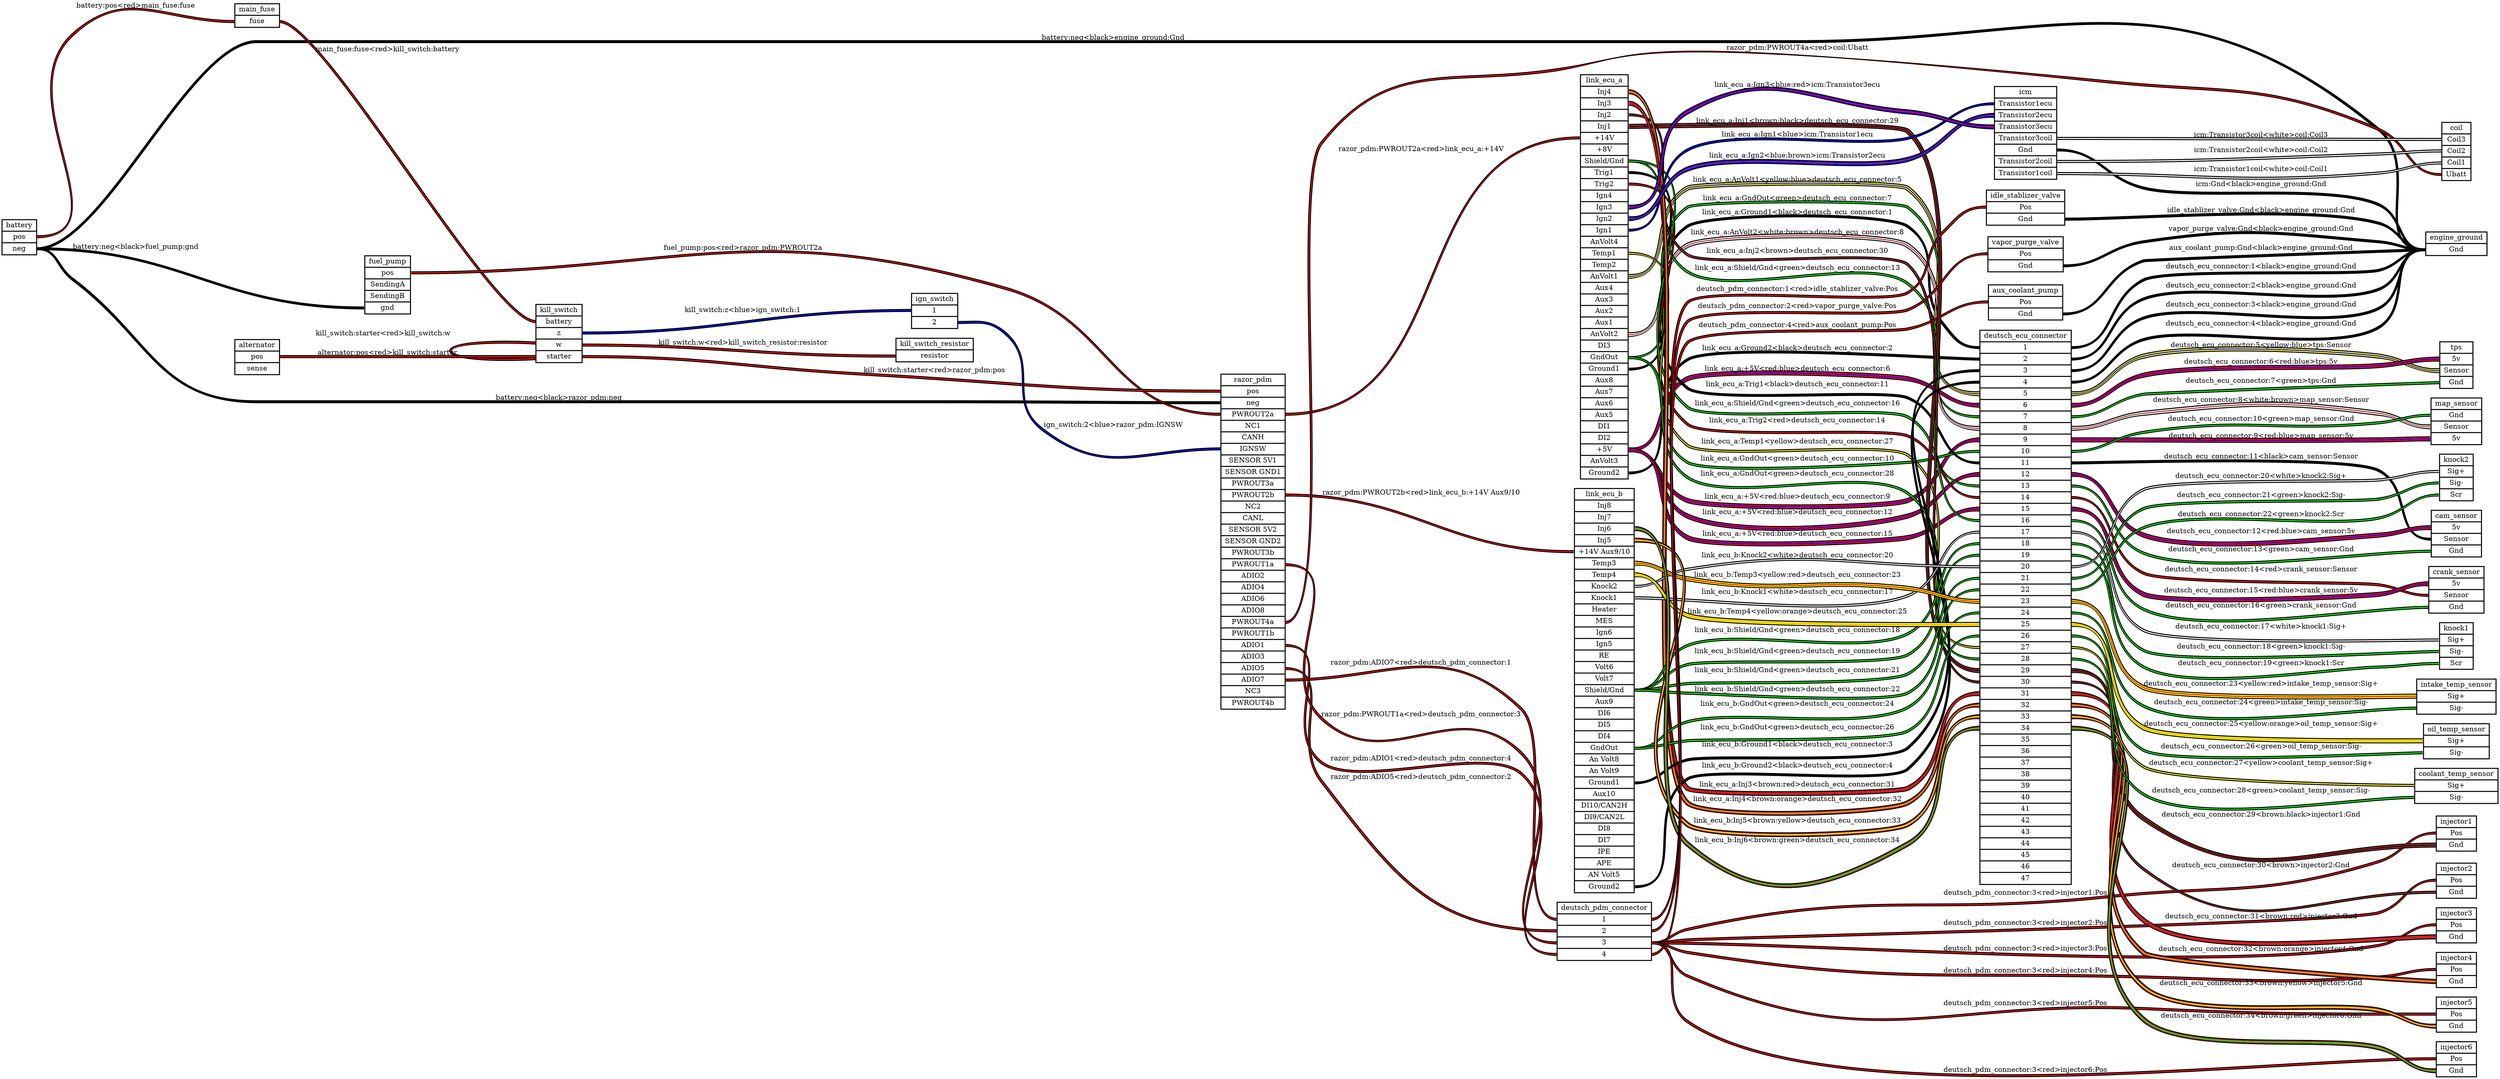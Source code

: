 graph "" {
	graph [bb="0,0,4974,2167.5",
		rankdir=LR,
		ranksep=2
	];
	node [label="\N"];
	battery	[height=0.97222,
		label="battery | <pos> pos | <neg> neg ",
		pos="34.5,1976",
		rects="0,1987.5,69,2010.5 0,1964.5,69,1987.5 0,1941.5,69,1964.5",
		shape=record,
		style=bold,
		width=0.95833];
	main_fuse	[height=0.65278,
		label="main_fuse | <fuse> fuse ",
		pos="508.5,2144",
		rects="464,2144,553,2167 464,2121,553,2144",
		shape=record,
		style=bold,
		width=1.2361];
	battery:pos -- main_fuse:fuse	[color="black:red:black",
		label="battery:pos<red>main_fuse:fuse",
		lp="266.5,2155.5",
		penwidth=2,
		pos="69,1976 135.05,1976 85.49,2070.2 141,2106 262.04,2184 319.98,2132 464,2132"];
	razor_pdm	[height=9.2778,
		label="razor_pdm | <pos> pos | <neg> neg | <PWROUT2a> PWROUT2a | <NC1> NC1 | <CANH> CANH | <IGNSW> IGNSW | <SENSOR 5V1> SENSOR 5V1 | <SENSOR \
GND1> SENSOR GND1 | <PWROUT3a> PWROUT3a | <PWROUT2b> PWROUT2b | <NC2> NC2 | <CANL> CANL | <SENSOR 5V2> SENSOR 5V2 | <SENSOR GND2> \
SENSOR GND2 | <PWROUT3b> PWROUT3b | <PWROUT1a> PWROUT1a | <ADIO2> ADIO2 | <ADIO4> ADIO4 | <ADIO6> ADIO6 | <ADIO8> ADIO8 | <PWROUT4a> \
PWROUT4a | <PWROUT1b> PWROUT1b | <ADIO1> ADIO1 | <ADIO3> ADIO3 | <ADIO5> ADIO5 | <ADIO7> ADIO7 | <NC3> NC3 | <PWROUT4b> PWROUT4b ",
		pos="2493,1312",
		rects="2429,1622.5,2557,1645.5 2429,1599.5,2557,1622.5 2429,1576.5,2557,1599.5 2429,1553.5,2557,1576.5 2429,1530.5,2557,1553.5 2429,1507.5,\
2557,1530.5 2429,1484.5,2557,1507.5 2429,1461.5,2557,1484.5 2429,1438.5,2557,1461.5 2429,1415.5,2557,1438.5 2429,1392.5,2557,1415.5 \
2429,1369.5,2557,1392.5 2429,1346.5,2557,1369.5 2429,1323.5,2557,1346.5 2429,1300.5,2557,1323.5 2429,1277.5,2557,1300.5 2429,1254.5,\
2557,1277.5 2429,1231.5,2557,1254.5 2429,1208.5,2557,1231.5 2429,1185.5,2557,1208.5 2429,1162.5,2557,1185.5 2429,1139.5,2557,1162.5 \
2429,1116.5,2557,1139.5 2429,1093.5,2557,1116.5 2429,1070.5,2557,1093.5 2429,1047.5,2557,1070.5 2429,1024.5,2557,1047.5 2429,1001.5,\
2557,1024.5 2429,978.5,2557,1001.5",
		shape=record,
		style=bold,
		width=1.7778];
	battery:neg -- razor_pdm:neg	[color="black:black:black",
		label="battery:neg<black>razor_pdm:neg",
		lp="1110,1597.5",
		penwidth=2,
		pos="69,1953 117.5,1953 105.59,1904.1 141,1871 290.88,1730.8 302.24,1590 507.5,1590 507.5,1590 507.5,1590 1859.5,1590 2112.6,1590 2175.9,\
1588 2429,1588"];
	fuel_pump	[height=1.6111,
		label="fuel_pump | <pos> pos | <SendingA> SendingA | <SendingB> SendingB | <gnd> gnd ",
		pos="768.5,1837",
		rects="723,1871.5,814,1894.5 723,1848.5,814,1871.5 723,1825.5,814,1848.5 723,1802.5,814,1825.5 723,1779.5,814,1802.5",
		shape=record,
		style=bold,
		width=1.2639];
	battery:neg -- fuel_pump:gnd	[color="black:black:black",
		label="battery:neg<black>fuel_pump:gnd",
		lp="266.5,1955.5",
		penwidth=2,
		pos="69,1953 367.8,1953 422.7,1791 721.5,1791"];
	engine_ground	[height=0.65278,
		label="engine_ground | <Gnd> Gnd ",
		pos="4891,1656",
		rects="4830,1656,4952,1679 4830,1633,4952,1656",
		shape=record,
		style=bold,
		width=1.6944];
	battery:neg -- engine_ground:Gnd	[color="black:black:black",
		label="battery:neg<black>engine_ground:Gnd",
		lp="2214.5,2099.5",
		penwidth=2,
		pos="69,1953 120.11,1953 456.39,2092 507.5,2092 507.5,2092 507.5,2092 3579,2092 4101.5,2092 4337.1,2220.5 4736,1883 4823,1809.4 4715,\
1644 4829,1644"];
	kill_switch	[height=1.6111,
		label="kill_switch | <battery> battery | <z> z | <w> w | <starter> starter ",
		pos="1110,1747",
		rects="1064,1781.5,1156,1804.5 1064,1758.5,1156,1781.5 1064,1735.5,1156,1758.5 1064,1712.5,1156,1735.5 1064,1689.5,1156,1712.5",
		shape=record,
		style=bold,
		width=1.2778];
	main_fuse:fuse -- kill_switch:battery	[color="black:red:black",
		label="main_fuse:fuse<red>kill_switch:battery",
		lp="768.5,2130.5",
		penwidth=2,
		pos="553,2132 742.01,2132 761.05,2017.8 912,1904 983.66,1850 973.27,1770 1063,1770"];
	link_ecu_a	[height=11.194,
		label="link_ecu_a | <Inj4> Inj4 | <Inj3> Inj3 | <Inj2> Inj2 | <Inj1> Inj1 | <+14V> +14V | <+8V> +8V | <Shield/Gnd> Shield/Gnd | <Trig1> \
Trig1 | <Trig2> Trig2 | <Ign4> Ign4 | <Ign3> Ign3 | <Ign2> Ign2 | <Ign1> Ign1 | <AnVolt4> AnVolt4 | <Temp1> Temp1 | <Temp2> Temp2 | <\
AnVolt1> AnVolt1 | <Aux4> Aux4 | <Aux3> Aux3 | <Aux2> Aux2 | <Aux1> Aux1 | <AnVolt2> AnVolt2 | <DI3> DI3 | <GndOut> GndOut | <Ground1> \
Ground1 | <Aux8> Aux8 | <Aux7> Aux7 | <Aux6> Aux6 | <Aux5> Aux5 | <DI1> DI1 | <DI2> DI2 | <+5V> +5V | <AnVolt3> AnVolt3 | <Ground2> \
Ground2 ",
		pos="3193,1623",
		rects="3145.5,2002.5,3240.5,2025.5 3145.5,1979.5,3240.5,2002.5 3145.5,1956.5,3240.5,1979.5 3145.5,1933.5,3240.5,1956.5 3145.5,1910.5,3240.5,\
1933.5 3145.5,1887.5,3240.5,1910.5 3145.5,1864.5,3240.5,1887.5 3145.5,1841.5,3240.5,1864.5 3145.5,1818.5,3240.5,1841.5 3145.5,1795.5,\
3240.5,1818.5 3145.5,1772.5,3240.5,1795.5 3145.5,1749.5,3240.5,1772.5 3145.5,1726.5,3240.5,1749.5 3145.5,1703.5,3240.5,1726.5 3145.5,\
1680.5,3240.5,1703.5 3145.5,1657.5,3240.5,1680.5 3145.5,1634.5,3240.5,1657.5 3145.5,1611.5,3240.5,1634.5 3145.5,1588.5,3240.5,1611.5 \
3145.5,1565.5,3240.5,1588.5 3145.5,1542.5,3240.5,1565.5 3145.5,1519.5,3240.5,1542.5 3145.5,1496.5,3240.5,1519.5 3145.5,1473.5,3240.5,\
1496.5 3145.5,1450.5,3240.5,1473.5 3145.5,1427.5,3240.5,1450.5 3145.5,1404.5,3240.5,1427.5 3145.5,1381.5,3240.5,1404.5 3145.5,1358.5,\
3240.5,1381.5 3145.5,1335.5,3240.5,1358.5 3145.5,1312.5,3240.5,1335.5 3145.5,1289.5,3240.5,1312.5 3145.5,1266.5,3240.5,1289.5 3145.5,\
1243.5,3240.5,1266.5 3145.5,1220.5,3240.5,1243.5",
		shape=record,
		style=bold,
		width=1.3194];
	razor_pdm:PWROUT2a -- link_ecu_a:"+14V"	[color="black:red:black",
		label="razor_pdm:PWROUT2a<red>link_ecu_a:+14V",
		lp="2828,1883.5",
		penwidth=2,
		pos="2557,1565 2857.2,1565 2843.8,1899 3144,1899"];
	link_ecu_b	[height=11.194,
		label="link_ecu_b | <Inj8> Inj8 | <Inj7> Inj7 | <Inj6> Inj6 | <Inj5> Inj5 | <+14V Aux9/10> +14V Aux9/10 | <Temp3> Temp3 | <Temp4> Temp4 | <\
Knock2> Knock2 | <Knock1> Knock1 | <Heater> Heater | <MES> MES | <Ign6> Ign6 | <Ign5> Ign5 | <RE> RE | <Volt6> Volt6 | <Volt7> Volt7 | <\
Shield/Gnd> Shield/Gnd | <Aux9> Aux9 | <DI6> DI6 | <DI5> DI5 | <DI4> DI4 | <GndOut> GndOut | <An Volt8> An Volt8 | <An Volt9> An \
Volt9 | <Ground1> Ground1 | <Aux10> Aux10 | <DI10/CAN2H> DI10/CAN2H | <DI9/CAN2L> DI9/CAN2L | <DI8> DI8 | <DI7> DI7 | <IPE> IPE | <\
APE> APE | <AN Volt5> AN Volt5 | <Ground2> Ground2 ",
		pos="3193,799",
		rects="3133.5,1178.5,3252.5,1201.5 3133.5,1155.5,3252.5,1178.5 3133.5,1132.5,3252.5,1155.5 3133.5,1109.5,3252.5,1132.5 3133.5,1086.5,3252.5,\
1109.5 3133.5,1063.5,3252.5,1086.5 3133.5,1040.5,3252.5,1063.5 3133.5,1017.5,3252.5,1040.5 3133.5,994.5,3252.5,1017.5 3133.5,971.5,\
3252.5,994.5 3133.5,948.5,3252.5,971.5 3133.5,925.5,3252.5,948.5 3133.5,902.5,3252.5,925.5 3133.5,879.5,3252.5,902.5 3133.5,856.5,\
3252.5,879.5 3133.5,833.5,3252.5,856.5 3133.5,810.5,3252.5,833.5 3133.5,787.5,3252.5,810.5 3133.5,764.5,3252.5,787.5 3133.5,741.5,\
3252.5,764.5 3133.5,718.5,3252.5,741.5 3133.5,695.5,3252.5,718.5 3133.5,672.5,3252.5,695.5 3133.5,649.5,3252.5,672.5 3133.5,626.5,\
3252.5,649.5 3133.5,603.5,3252.5,626.5 3133.5,580.5,3252.5,603.5 3133.5,557.5,3252.5,580.5 3133.5,534.5,3252.5,557.5 3133.5,511.5,\
3252.5,534.5 3133.5,488.5,3252.5,511.5 3133.5,465.5,3252.5,488.5 3133.5,442.5,3252.5,465.5 3133.5,419.5,3252.5,442.5 3133.5,396.5,\
3252.5,419.5",
		shape=record,
		style=bold,
		width=1.6528];
	razor_pdm:PWROUT2b -- link_ecu_b:"+14V Aux9/10"	[color="black:red:black",
		label="razor_pdm:PWROUT2b<red>link_ecu_b:+14V Aux9/10",
		lp="2828,1402.5",
		penwidth=2,
		pos="2557,1404 2851.4,1404 2837.6,1075 3132,1075"];
	deutsch_pdm_connector	[height=1.6111,
		label="deutsch_pdm_connector | <1> 1 | <2> 2 | <3> 3 | <4> 4 ",
		pos="3193,320",
		rects="3099,354.5,3287,377.5 3099,331.5,3287,354.5 3099,308.5,3287,331.5 3099,285.5,3287,308.5 3099,262.5,3287,285.5",
		shape=record,
		style=bold,
		width=2.6111];
	razor_pdm:ADIO7 -- deutsch_pdm_connector:1	[color="black:red:black",
		label="razor_pdm:ADIO7<red>deutsch_pdm_connector:1",
		lp="2828,693.5",
		penwidth=2,
		pos="2557,1036 2715.8,1036 2543.1,819.57 2629,686 2768.9,468.51 2840.4,343 3099,343"];
	razor_pdm:ADIO5 -- deutsch_pdm_connector:2	[color="black:red:black",
		label="razor_pdm:ADIO5<red>deutsch_pdm_connector:2",
		lp="2828,1071.5",
		penwidth=2,
		pos="2557,1059 2772.8,1059 2885.3,1099.7 3027,937 3117.7,832.9 2961,320 3099,320"];
	razor_pdm:PWROUT1a -- deutsch_pdm_connector:3	[color="black:red:black",
		label="razor_pdm:PWROUT1a<red>deutsch_pdm_connector:3",
		lp="2828,925.5",
		penwidth=2,
		pos="2557,1266 2714.9,1266 2529.8,1040.9 2629,918 2750.5,767.51 2908.8,895.1 3027,742 3088.2,662.7 2998.8,297 3099,297"];
	razor_pdm:ADIO1 -- deutsch_pdm_connector:4	[color="black:red:black",
		label="razor_pdm:ADIO1<red>deutsch_pdm_connector:4",
		lp="2828,730.5",
		penwidth=2,
		pos="2557,1105 2729.8,1105 2499.1,836.9 2629,723 2695.6,664.6 2961,760.04 3027,701 3098.7,636.87 3002.8,274 3099,274"];
	coil	[height=1.6111,
		label="coil | <Coil3> Coil3 | <Coil2> Coil2 | <Coil1> Coil1 | <Ubatt> Ubatt ",
		pos="4891,1841",
		rects="4862,1875.5,4920,1898.5 4862,1852.5,4920,1875.5 4862,1829.5,4920,1852.5 4862,1806.5,4920,1829.5 4862,1783.5,4920,1806.5",
		shape=record,
		style=bold,
		width=0.80556];
	razor_pdm:PWROUT4a -- coil:Ubatt	[color="black:red:black",
		label="razor_pdm:PWROUT4a<red>coil:Ubatt",
		lp="3578,2075.5",
		penwidth=2,
		pos="2557,1151 2723.1,1151 2523.4,1766.8 2629,1895 2767.6,2063.3 2883.3,2003.6 3099,2035 3582.1,2105.4 3713.6,2053.9 4196,1979 4436.9,\
1941.6 4511,1976.7 4736,1883 4798.7,1856.9 4793.1,1795 4861,1795"];
	fuel_pump:pos -- razor_pdm:PWROUT2a	[color="black:red:black",
		label="fuel_pump:pos<red>razor_pdm:PWROUT2a",
		lp="1476.5,1900.5",
		penwidth=2,
		pos="815.5,1860 1342.3,1860 1494,1960.8 2000,1814 2211.7,1752.6 2208.5,1565 2429,1565"];
	kill_switch:starter -- razor_pdm:pos	[color="black:red:black",
		label="kill_switch:starter<red>razor_pdm:pos",
		lp="1858.5,1646.5",
		penwidth=2,
		pos="1157,1701 1224.6,1701 1240.8,1689.3 1308,1682 1804.3,1628.3 1929.8,1611 2429,1611"];
	kill_switch:starter -- kill_switch:w	[color="black:red:black",
		label="kill_switch:starter<red>kill_switch:w",
		lp="759.5,1747",
		penwidth=2,
		pos="1063.9,1697 989.52,1692.7 894,1695.8 894,1712.5 894,1729.2 989.52,1732.3 1063.9,1728"];
	kill_switch_resistor	[height=0.65278,
		label="kill_switch_resistor | <resistor> resistor ",
		pos="1858.5,1693",
		rects="1781.5,1693,1935.5,1716 1781.5,1670,1935.5,1693",
		shape=record,
		style=bold,
		width=2.1389];
	kill_switch:w -- kill_switch_resistor:resistor	[color="black:red:black",
		label="kill_switch:w<red>kill_switch_resistor:resistor",
		lp="1476.5,1725.5",
		penwidth=2,
		pos="1157,1724 1434.8,1724 1502.7,1681 1780.5,1681"];
	ign_switch	[height=0.97222,
		label="ign_switch | <1> 1 | <2> 2 ",
		pos="1858.5,1770",
		rects="1812.5,1781.5,1904.5,1804.5 1812.5,1758.5,1904.5,1781.5 1812.5,1735.5,1904.5,1758.5",
		shape=record,
		style=bold,
		width=1.2778];
	kill_switch:z -- ign_switch:1	[color="black:blue:black",
		label="kill_switch:z<blue>ign_switch:1",
		lp="1476.5,1773.5",
		penwidth=2,
		pos="1157,1747 1448.1,1747 1520.4,1770 1811.5,1770"];
	deutsch_ecu_connector	[height=15.347,
		label="deutsch_ecu_connector | <1> 1 | <2> 2 | <3> 3 | <4> 4 | <5> 5 | <6> 6 | <7> 7 | <8> 8 | <9> 9 | <10> 10 | <11> 11 | <12> 12 | <13> \
13 | <14> 14 | <15> 15 | <16> 16 | <17> 17 | <18> 18 | <19> 19 | <20> 20 | <21> 21 | <22> 22 | <23> 23 | <24> 24 | <25> 25 | <26> \
26 | <27> 27 | <28> 28 | <29> 29 | <30> 30 | <31> 31 | <32> 32 | <33> 33 | <34> 34 | <35> 35 | <36> 36 | <37> 37 | <38> 38 | <39> \
39 | <40> 40 | <41> 41 | <42> 42 | <43> 43 | <44> 44 | <45> 45 | <46> 46 | <47> 47 ",
		pos="4032.5,934",
		rects="3941.5,1463,4123.5,1486 3941.5,1440,4123.5,1463 3941.5,1417,4123.5,1440 3941.5,1394,4123.5,1417 3941.5,1371,4123.5,1394 3941.5,1348,\
4123.5,1371 3941.5,1325,4123.5,1348 3941.5,1302,4123.5,1325 3941.5,1279,4123.5,1302 3941.5,1256,4123.5,1279 3941.5,1233,4123.5,1256 \
3941.5,1210,4123.5,1233 3941.5,1187,4123.5,1210 3941.5,1164,4123.5,1187 3941.5,1141,4123.5,1164 3941.5,1118,4123.5,1141 3941.5,1095,\
4123.5,1118 3941.5,1072,4123.5,1095 3941.5,1049,4123.5,1072 3941.5,1026,4123.5,1049 3941.5,1003,4123.5,1026 3941.5,980,4123.5,1003 \
3941.5,957,4123.5,980 3941.5,934,4123.5,957 3941.5,911,4123.5,934 3941.5,888,4123.5,911 3941.5,865,4123.5,888 3941.5,842,4123.5,\
865 3941.5,819,4123.5,842 3941.5,796,4123.5,819 3941.5,773,4123.5,796 3941.5,750,4123.5,773 3941.5,727,4123.5,750 3941.5,704,4123.5,\
727 3941.5,681,4123.5,704 3941.5,658,4123.5,681 3941.5,635,4123.5,658 3941.5,612,4123.5,635 3941.5,589,4123.5,612 3941.5,566,4123.5,\
589 3941.5,543,4123.5,566 3941.5,520,4123.5,543 3941.5,497,4123.5,520 3941.5,474,4123.5,497 3941.5,451,4123.5,474 3941.5,428,4123.5,\
451 3941.5,405,4123.5,428 3941.5,382,4123.5,405",
		shape=record,
		style=bold,
		width=2.5278];
	link_ecu_a:Ground1 -- deutsch_ecu_connector:1	[color="black:black:black",
		label="link_ecu_a:Ground1<black>deutsch_ecu_connector:1",
		lp="3578,1704.5",
		penwidth=2,
		pos="3242,1439 3359.9,1439 3258.9,1614.7 3359,1677 3400.3,1702.7 3756.4,1703.8 3797,1677 3895.9,1611.6 3821.9,1452 3940.5,1452"];
	link_ecu_a:Ground2 -- deutsch_ecu_connector:2	[color="black:black:black",
		label="link_ecu_a:Ground2<black>deutsch_ecu_connector:2",
		lp="3578,1509.5",
		penwidth=2,
		pos="3242,1232 3366.7,1232 3254,1419.7 3359,1487 3400,1513.3 3749.2,1496.3 3797,1487 3864.5,1473.9 3871.7,1429 3940.5,1429"];
	link_ecu_a:AnVolt1 -- deutsch_ecu_connector:5	[color="black:yellow:blue:yellow:black",
		label="link_ecu_a:AnVolt1<yellow:blue>deutsch_ecu_connector:5",
		lp="3578,1738.5",
		penwidth=2,
		pos="3242,1623 3308.2,1623 3296.5,1693.4 3359,1715 3405,1730.9 3757.3,1743.2 3797,1715 3935.7,1616.4 3770.3,1360 3940.5,1360"];
	link_ecu_a:"+5V" -- deutsch_ecu_connector:6	[color="black:red:blue:red:black",
		label="link_ecu_a:+5V<red:blue>deutsch_ecu_connector:6",
		lp="3578,1471.5",
		penwidth=2,
		pos="3242,1278 3334.1,1278 3277.5,1406 3359,1449 3402,1471.7 3751,1464.8 3797,1449 3873.5,1422.7 3859.6,1337 3940.5,1337"];
	link_ecu_a:GndOut -- deutsch_ecu_connector:7	[color="black:green:black",
		label="link_ecu_a:GndOut<green>deutsch_ecu_connector:7",
		lp="3578,1289.5",
		penwidth=2,
		pos="3242,1462 3337.4,1462 3275.1,1327.5 3359,1282 3401.8,1258.8 3748.6,1276.7 3797,1282 3862,1289.2 3875.2,1314 3940.5,1314"];
	link_ecu_a:AnVolt2 -- deutsch_ecu_connector:8	[color="black:white:brown:white:black",
		label="link_ecu_a:AnVolt2<white:brown>deutsch_ecu_connector:8",
		lp="3578,1664.5",
		penwidth=2,
		pos="3242,1508 3320.1,1508 3287.8,1607.1 3359,1639 3403.4,1658.9 3756.6,1666.1 3797,1639 3936,1545.9 3773.2,1291 3940.5,1291"];
	link_ecu_a:"+5V" -- deutsch_ecu_connector:9	[color="black:red:blue:red:black",
		label="link_ecu_a:+5V<red:blue>deutsch_ecu_connector:9",
		lp="3578,1213.5",
		penwidth=2,
		pos="3242,1278 3303.1,1278 3300.3,1222.6 3359,1206 3452.7,1179.5 3701.7,1186.3 3797,1206 3865,1220.1 3871,1268 3940.5,1268"];
	link_ecu_a:GndOut -- deutsch_ecu_connector:10	[color="black:green:black",
		label="link_ecu_a:GndOut<green>deutsch_ecu_connector:10",
		lp="3578,1259.5",
		penwidth=2,
		pos="3242,1462 3348.8,1462 3267.2,1306.7 3359,1252 3414.5,1218.9 3875.9,1245 3940.5,1245"];
	link_ecu_a:Trig1 -- deutsch_ecu_connector:11	[color="black:black:black",
		label="link_ecu_a:Trig1<black>deutsch_ecu_connector:11",
		lp="3578,1437.5",
		penwidth=2,
		pos="3242,1830 3427.2,1830 3213.2,1544.3 3359,1430 3397.3,1399.9 3753.8,1433.6 3797,1411 3890.4,1362.1 3835,1222 3940.5,1222"];
	link_ecu_a:"+5V" -- deutsch_ecu_connector:12	[color="black:red:blue:red:black",
		label="link_ecu_a:+5V<red:blue>deutsch_ecu_connector:12",
		lp="3578,1177.5",
		penwidth=2,
		pos="3242,1278 3312.8,1278 3293.1,1195.8 3359,1170 3449.7,1134.6 3700.2,1160.3 3797,1170 3861.7,1176.5 3875.4,1199 3940.5,1199"];
	link_ecu_a:"Shield/Gnd" -- deutsch_ecu_connector:13	[color="black:green:black",
		label="link_ecu_a:Shield/Gnd<green>deutsch_ecu_connector:13",
		lp="3578,1858.5",
		penwidth=2,
		pos="3242,1853 3272.9,1853 3773.4,1848.9 3797,1829 3910.7,1733.4 3791.9,1176 3940.5,1176"];
	link_ecu_a:Trig2 -- deutsch_ecu_connector:14	[color="black:red:black",
		label="link_ecu_a:Trig2<red>deutsch_ecu_connector:14",
		lp="3578,1365.5",
		penwidth=2,
		pos="3242,1807 3448.2,1807 3199.2,1488.3 3359,1358 3396.8,1327.2 3753.7,1357.4 3797,1335 3888.5,1287.6 3837.5,1153 3940.5,1153"];
	link_ecu_a:"+5V" -- deutsch_ecu_connector:15	[color="black:red:blue:red:black",
		label="link_ecu_a:+5V<red:blue>deutsch_ecu_connector:15",
		lp="3578,1140.5",
		penwidth=2,
		pos="3242,1278 3324.8,1278 3284.4,1168.9 3359,1133 3475.4,1077 3811.3,1130 3940.5,1130"];
	link_ecu_a:"Shield/Gnd" -- deutsch_ecu_connector:16	[color="black:green:black",
		label="link_ecu_a:Shield/Gnd<green>deutsch_ecu_connector:16",
		lp="3578,1399.5",
		penwidth=2,
		pos="3242,1853 3453.4,1853 3195,1525.4 3359,1392 3396.8,1361.3 3755.7,1398.9 3797,1373 3910.8,1301.7 3806.2,1107 3940.5,1107"];
	link_ecu_a:Temp1 -- deutsch_ecu_connector:27	[color="black:yellow:black",
		label="link_ecu_a:Temp1<yellow>deutsch_ecu_connector:27",
		lp="3578,1323.5",
		penwidth=2,
		pos="3242,1669 3407.3,1669 3227.1,1415.6 3359,1316 3397.9,1286.6 3758.2,1326.5 3797,1297 3962,1171.4 3733.1,853 3940.5,853"];
	link_ecu_a:GndOut -- deutsch_ecu_connector:28	[color="black:green:black",
		label="link_ecu_a:GndOut<green>deutsch_ecu_connector:28",
		lp="3578,639.5",
		penwidth=2,
		pos="3242,1462 3428.3,1462 3219.4,755.32 3359,632 3377.2,615.89 3775.3,620.94 3797,632 3893.8,681.4 3831.8,830 3940.5,830"];
	link_ecu_a:Inj1 -- deutsch_ecu_connector:29	[color="black:brown:black:brown:black",
		label="link_ecu_a:Inj1<brown:black>deutsch_ecu_connector:29",
		lp="3578,610.5",
		penwidth=2,
		pos="3242,1922 3536.3,1922 3141.9,801.67 3359,603 3394.9,570.14 3753.8,580.57 3797,603 3895.4,654.08 3829.6,807 3940.5,807"];
	link_ecu_a:Inj2 -- deutsch_ecu_connector:30	[color="black:brown:black",
		label="link_ecu_a:Inj2<brown>deutsch_ecu_connector:30",
		lp="3578,2020.5",
		penwidth=2,
		pos="3242,1945 3296.4,1945 3305.2,1972.9 3359,1981 3455.3,1995.5 3724.2,2045.6 3797,1981 3997.4,1803.2 3672.6,784 3940.5,784"];
	link_ecu_a:Inj3 -- deutsch_ecu_connector:31	[color="black:brown:red:brown:black",
		label="link_ecu_a:Inj3<brown:red>deutsch_ecu_connector:31",
		lp="3578,1969.5",
		penwidth=2,
		pos="3242,1968 3294.1,1968 3307,1964.5 3359,1962 3383.3,1960.8 3779.1,1959.5 3797,1943 3991.2,1763.3 3675.9,761 3940.5,761"];
	link_ecu_a:Inj4 -- deutsch_ecu_connector:32	[color="black:brown:orange:brown:black",
		label="link_ecu_a:Inj4<brown:orange>deutsch_ecu_connector:32",
		lp="3578,1893.5",
		penwidth=2,
		pos="3242,1991 3311.9,1991 3294.3,1912.4 3359,1886 3404.1,1867.6 3761.2,1900 3797,1867 3983.1,1695.7 3687.6,738 3940.5,738"];
	icm	[height=2.5694,
		label="icm | <Transistor1ecu> Transistor1ecu | <Transistor2ecu> Transistor2ecu | <Transistor3ecu> Transistor3ecu | <Transistor3coil> Transistor3coil | <\
Gnd> Gnd | <Transistor2coil> Transistor2coil | <Transistor1coil> Transistor1coil ",
		pos="4032.5,1877",
		rects="3970.5,1946,4094.5,1969 3970.5,1923,4094.5,1946 3970.5,1900,4094.5,1923 3970.5,1877,4094.5,1900 3970.5,1854,4094.5,1877 3970.5,1831,\
4094.5,1854 3970.5,1808,4094.5,1831 3970.5,1785,4094.5,1808",
		shape=record,
		style=bold,
		width=1.7222];
	link_ecu_a:Ign1 -- icm:Transistor1ecu	[color="black:blue:black",
		label="link_ecu_a:Ign1<blue>icm:Transistor1ecu",
		lp="3578,1821.5",
		penwidth=2,
		pos="3242,1715 3304,1715 3300,1771.8 3359,1791 3544.4,1851.3 3612.7,1750.4 3797,1814 3885.5,1844.5 3875.9,1935 3969.5,1935"];
	link_ecu_a:Ign2 -- icm:Transistor2ecu	[color="black:blue:brown:blue:black",
		label="link_ecu_a:Ign2<blue:brown>icm:Transistor2ecu",
		lp="3578,1779.5",
		penwidth=2,
		pos="3242,1738 3294.4,1738 3306.8,1748.5 3359,1753 3407.5,1757.2 3751.5,1754.7 3797,1772 3889.3,1807 3870.8,1912 3969.5,1912"];
	link_ecu_a:Ign3 -- icm:Transistor3ecu	[color="black:blue:red:blue:black",
		label="link_ecu_a:Ign3<blue:red>icm:Transistor3ecu",
		lp="3578,1931.5",
		penwidth=2,
		pos="3242,1761 3324.5,1761 3284.5,1869.6 3359,1905 3446.9,1946.8 3699.8,1909.5 3797,1905 3873.9,1901.4 3892.5,1889 3969.5,1889"];
	link_ecu_b:Ground1 -- deutsch_ecu_connector:3	[color="black:black:black",
		label="link_ecu_b:Ground1<black>deutsch_ecu_connector:3",
		lp="3578,719.5",
		penwidth=2,
		pos="3254,615 3311.1,615 3305,670.33 3359,689 3405.1,704.94 3760,680.25 3797,712 4035.9,917.23 3625.5,1406 3940.5,1406"];
	link_ecu_b:Ground2 -- deutsch_ecu_connector:4	[color="black:black:black",
		label="link_ecu_b:Ground2<black>deutsch_ecu_connector:4",
		lp="3578,677.5",
		penwidth=2,
		pos="3254,408 3371.7,408 3262.1,584.26 3359,651 3399.1,678.63 3760,638.33 3797,670 4042.6,880.15 3617.3,1383 3940.5,1383"];
	link_ecu_b:Knock1 -- deutsch_ecu_connector:17	[color="black:white:black",
		label="link_ecu_b:Knock1<white>deutsch_ecu_connector:17",
		lp="3578,1093.5",
		penwidth=2,
		pos="3254,983 3314.3,983 3302.5,1048 3359,1069 3419.6,1091.5 3875.9,1084 3940.5,1084"];
	link_ecu_b:"Shield/Gnd" -- deutsch_ecu_connector:18	[color="black:green:black",
		label="link_ecu_b:Shield/Gnd<green>deutsch_ecu_connector:18",
		lp="3578,985.5",
		penwidth=2,
		pos="3254,799 3337.6,799 3286.3,913.81 3359,955 3443.8,1003 3703.6,950.28 3797,978 3867.6,998.96 3866.8,1061 3940.5,1061"];
	link_ecu_b:"Shield/Gnd" -- deutsch_ecu_connector:19	[color="black:green:black",
		label="link_ecu_b:Shield/Gnd<green>deutsch_ecu_connector:19",
		lp="3578,943.5",
		penwidth=2,
		pos="3254,799 3324.2,799 3295.6,886.88 3359,917 3447,958.8 3704.9,904.37 3797,936 3871,961.4 3862.3,1038 3940.5,1038"];
	link_ecu_b:Knock2 -- deutsch_ecu_connector:20	[color="black:white:black",
		label="link_ecu_b:Knock2<white>deutsch_ecu_connector:20",
		lp="3578,1022.5",
		penwidth=2,
		pos="3254,1006 3559.1,1006 3635.4,1015 3940.5,1015"];
	link_ecu_b:"Shield/Gnd" -- deutsch_ecu_connector:21	[color="black:green:black",
		label="link_ecu_b:Shield/Gnd<green>deutsch_ecu_connector:21",
		lp="3578,905.5",
		penwidth=2,
		pos="3254,799 3312.7,799 3303.8,859.04 3359,879 3450.6,912.15 3704.3,868.13 3797,898 3869.6,921.38 3864.3,992 3940.5,992"];
	link_ecu_b:"Shield/Gnd" -- deutsch_ecu_connector:22	[color="black:green:black",
		label="link_ecu_b:Shield/Gnd<green>deutsch_ecu_connector:22",
		lp="3578,867.5",
		penwidth=2,
		pos="3254,799 3304.3,799 3309.9,830.43 3359,841 3454.2,861.49 3705.4,826.92 3797,860 3872.3,887.2 3860.4,969 3940.5,969"];
	link_ecu_b:Temp3 -- deutsch_ecu_connector:23	[color="black:yellow:red:yellow:black",
		label="link_ecu_b:Temp3<yellow:red>deutsch_ecu_connector:23",
		lp="3578,1057.5",
		penwidth=2,
		pos="3254,1052 3284.2,1052 3768,1039.5 3797,1031 3868.1,1010 3866.4,946 3940.5,946"];
	link_ecu_b:GndOut -- deutsch_ecu_connector:24	[color="black:green:black",
		label="link_ecu_b:GndOut<green>deutsch_ecu_connector:24",
		lp="3578,795.5",
		penwidth=2,
		pos="3254,684 3312.9,684 3303.7,744.53 3359,765 3450.4,798.86 3707.3,749.88 3797,788 3877.3,822.13 3853.2,922 3940.5,922"];
	link_ecu_b:Temp4 -- deutsch_ecu_connector:25	[color="black:yellow:orange:yellow:black",
		label="link_ecu_b:Temp4<yellow:orange>deutsch_ecu_connector:25",
		lp="3578,829.5",
		penwidth=2,
		pos="3254,1029 3357.2,1029 3271.1,875.98 3359,822 3400.5,796.53 3749.8,810.14 3797,822 3867.2,839.64 3868.1,899 3940.5,899"];
	link_ecu_b:GndOut -- deutsch_ecu_connector:26	[color="black:green:black",
		label="link_ecu_b:GndOut<green>deutsch_ecu_connector:26",
		lp="3578,753.5",
		penwidth=2,
		pos="3254,684 3304.4,684 3309.7,716.19 3359,727 3454.2,747.88 3706.9,708.99 3797,746 3876.6,778.7 3854.4,876 3940.5,876"];
	link_ecu_b:Inj5 -- deutsch_ecu_connector:33	[color="black:brown:yellow:brown:black",
		label="link_ecu_b:Inj5<brown:yellow>deutsch_ecu_connector:33",
		lp="3578,567.5",
		penwidth=2,
		pos="3254,1098 3497.6,1098 3171,714.89 3359,560 3396.6,529.06 3752.4,540.51 3797,560 3883,597.59 3846.6,715 3940.5,715"];
	link_ecu_b:Inj6 -- deutsch_ecu_connector:34	[color="black:brown:green:brown:black",
		label="link_ecu_b:Inj6<brown:green>deutsch_ecu_connector:34",
		lp="3578,529.5",
		penwidth=2,
		pos="3254,1121 3524.3,1121 3152,695.84 3359,522 3508.1,396.8 3620.5,439.99 3797,522 3886.7,563.65 3841.6,692 3940.5,692"];
	injector1	[height=0.97222,
		label="injector1 | <Pos> Pos | <Gnd> Gnd ",
		pos="4891,487",
		rects="4851,498.5,4931,521.5 4851,475.5,4931,498.5 4851,452.5,4931,475.5",
		shape=record,
		style=bold,
		width=1.1111];
	deutsch_pdm_connector:3 -- injector1:Pos	[color="black:red:black",
		label="deutsch_pdm_connector:3<red>injector1:Pos",
		lp="4032.5,364.5",
		penwidth=2,
		pos="3287,297 3319.5,297 3326.7,306.19 3359,310 3729,353.63 3825.1,321.57 4196,357 4437.1,380.03 4504.6,358.66 4736,430 4790.1,446.69 \
4793.4,487 4850,487"];
	injector2	[height=0.97222,
		label="injector2 | <Pos> Pos | <Gnd> Gnd ",
		pos="4891,387",
		rects="4851,398.5,4931,421.5 4851,375.5,4931,398.5 4851,352.5,4931,375.5",
		shape=record,
		style=bold,
		width=1.1111];
	deutsch_pdm_connector:3 -- injector2:Pos	[color="black:red:black",
		label="deutsch_pdm_connector:3<red>injector2:Pos",
		lp="4032.5,305.5",
		penwidth=2,
		pos="3287,297 3448,297 4580.4,284.67 4736,326 4791.5,340.75 4792.5,387 4850,387"];
	injector3	[height=0.97222,
		label="injector3 | <Pos> Pos | <Gnd> Gnd ",
		pos="4891,299",
		rects="4851,310.5,4931,333.5 4851,287.5,4931,310.5 4851,264.5,4931,287.5",
		shape=record,
		style=bold,
		width=1.1111];
	deutsch_pdm_connector:3 -- injector3:Pos	[color="black:red:black",
		label="deutsch_pdm_connector:3<red>injector3:Pos",
		lp="4032.5,267.5",
		penwidth=2,
		pos="3287,297 3319.6,297 3326.6,286.86 3359,283 3584.3,256.16 3642.2,265.11 3869,260 4061.6,255.66 4545.9,228.39 4736,260 4788.8,268.79 \
4796.5,299 4850,299"];
	injector4	[height=0.97222,
		label="injector4 | <Pos> Pos | <Gnd> Gnd ",
		pos="4891,211",
		rects="4851,222.5,4931,245.5 4851,199.5,4931,222.5 4851,176.5,4931,199.5",
		shape=record,
		style=bold,
		width=1.1111];
	deutsch_pdm_connector:3 -- injector4:Pos	[color="black:red:black",
		label="deutsch_pdm_connector:3<red>injector4:Pos",
		lp="4032.5,206.5",
		penwidth=2,
		pos="3287,297 3323.4,297 3324,268.12 3359,258 3747.9,145.43 3863.3,210.56 4268,197 4475.9,190.03 4528.4,184.3 4736,197 4787,200.12 4799,\
211 4850,211"];
	injector5	[height=0.97222,
		label="injector5 | <Pos> Pos | <Gnd> Gnd ",
		pos="4891,123",
		rects="4851,134.5,4931,157.5 4851,111.5,4931,134.5 4851,88.5,4931,111.5",
		shape=record,
		style=bold,
		width=1.1111];
	deutsch_pdm_connector:3 -- injector5:Pos	[color="black:red:black",
		label="deutsch_pdm_connector:3<red>injector5:Pos",
		lp="4032.5,137.5",
		penwidth=2,
		pos="3287,297 3345.4,297 3308.4,216.27 3359,187 3502.5,103.93 4684.2,123 4850,123"];
	injector6	[height=0.97222,
		label="injector6 | <Pos> Pos | <Gnd> Gnd ",
		pos="4891,35",
		rects="4851,46.5,4931,69.5 4851,23.5,4931,46.5 4851,0.5,4931,23.5",
		shape=record,
		style=bold,
		width=1.1111];
	deutsch_pdm_connector:3 -- injector6:Pos	[color="black:red:black",
		label="deutsch_pdm_connector:3<red>injector6:Pos",
		lp="4032.5,21.5",
		penwidth=2,
		pos="3287,297 3368.2,297 3293,176.36 3359,129 3628.7,-64.566 4518,35 4850,35"];
	idle_stablizer_valve	[height=0.97222,
		label="idle_stablizer_valve | <Pos> Pos | <Gnd> Gnd ",
		pos="4032.5,1731",
		rects="3954.5,1742.5,4110.5,1765.5 3954.5,1719.5,4110.5,1742.5 3954.5,1696.5,4110.5,1719.5",
		shape=record,
		style=bold,
		width=2.1667];
	deutsch_pdm_connector:1 -- idle_stablizer_valve:Pos	[color="black:red:black",
		label="deutsch_pdm_connector:1<red>idle_stablizer_valve:Pos",
		lp="3578,1627.5",
		penwidth=2,
		pos="3287,343 3427,343 3259.3,1502.7 3359,1601 3393.7,1635.2 3752,1601.4 3797,1620 3837.1,1636.6 3833.6,1660.9 3869,1686 3903.7,1710.6 \
3911,1731 3953.5,1731"];
	vapor_purge_valve	[height=0.97222,
		label="vapor_purge_valve | <Pos> Pos | <Gnd> Gnd ",
		pos="4032.5,1642",
		rects="3957.5,1653.5,4107.5,1676.5 3957.5,1630.5,4107.5,1653.5 3957.5,1607.5,4107.5,1630.5",
		shape=record,
		style=bold,
		width=2.0833];
	deutsch_pdm_connector:2 -- vapor_purge_valve:Pos	[color="black:red:black",
		label="deutsch_pdm_connector:2<red>vapor_purge_valve:Pos",
		lp="3578,1593.5",
		penwidth=2,
		pos="3287,320 3425.3,320 3260.9,1465.4 3359,1563 3393.6,1597.4 3749.2,1576.6 3797,1586 3870.7,1600.6 3881.4,1642 3956.5,1642"];
	aux_coolant_pump	[height=0.97222,
		label="aux_coolant_pump | <Pos> Pos | <Gnd> Gnd ",
		pos="4032.5,1552",
		rects="3958.5,1563.5,4106.5,1586.5 3958.5,1540.5,4106.5,1563.5 3958.5,1517.5,4106.5,1540.5",
		shape=record,
		style=bold,
		width=2.0556];
	deutsch_pdm_connector:4 -- aux_coolant_pump:Pos	[color="black:red:black",
		label="deutsch_pdm_connector:4<red>aux_coolant_pump:Pos",
		lp="3578,1554.5",
		penwidth=2,
		pos="3287,274 3425.8,274 3260.6,1423.2 3359,1521 3370.8,1532.7 3940.9,1552 3957.5,1552"];
	ign_switch:2 -- razor_pdm:IGNSW	[color="black:blue:black",
		label="ign_switch:2<blue>razor_pdm:IGNSW",
		lp="2214.5,1543.5",
		penwidth=2,
		pos="1905.5,1747 1948.6,1747 1967.5,1753.4 2000,1725 2067.7,1665.9 2000.9,1591.1 2072,1536 2198.2,1438.2 2269.3,1496 2429,1496"];
	alternator	[height=0.97222,
		label="alternator | <pos> pos | <sense> sense ",
		pos="508.5,1701",
		rects="464,1712.5,553,1735.5 464,1689.5,553,1712.5 464,1666.5,553,1689.5",
		shape=record,
		style=bold,
		width=1.2361];
	alternator:pos -- kill_switch:starter	[color="black:red:black",
		label="alternator:pos<red>kill_switch:starter",
		lp="768.5,1708.5",
		penwidth=2,
		pos="553,1701 779.67,1701 836.33,1701 1063,1701"];
	deutsch_ecu_connector:1 -- engine_ground:Gnd	[color="black:black:black",
		label="deutsch_ecu_connector:1<black>engine_ground:Gnd",
		lp="4502,1610.5",
		penwidth=2,
		pos="4124.5,1452 4211.2,1452 4189.1,1548.2 4268,1584 4362.8,1627.1 4634.6,1579.5 4736,1603 4780,1613.2 4783.8,1644 4829,1644"];
	deutsch_ecu_connector:2 -- engine_ground:Gnd	[color="black:black:black",
		label="deutsch_ecu_connector:2<black>engine_ground:Gnd",
		lp="4502,1572.5",
		penwidth=2,
		pos="4124.5,1429 4206.8,1429 4191.1,1516.8 4268,1546 4365.3,1582.9 4639,1527.1 4736,1565 4786.5,1584.7 4774.8,1644 4829,1644"];
	deutsch_ecu_connector:3 -- engine_ground:Gnd	[color="black:black:black",
		label="deutsch_ecu_connector:3<black>engine_ground:Gnd",
		lp="4502,1534.5",
		penwidth=2,
		pos="4124.5,1406 4202.7,1406 4194,1482.7 4268,1508 4366.5,1541.7 4643.2,1479.9 4736,1527 4795.2,1557.1 4762.6,1644 4829,1644"];
	deutsch_ecu_connector:4 -- engine_ground:Gnd	[color="black:black:black",
		label="deutsch_ecu_connector:4<black>engine_ground:Gnd",
		lp="4502,1496.5",
		penwidth=2,
		pos="4124.5,1383 4198.2,1383 4197.3,1445.2 4268,1466 4317.9,1480.7 4691.3,1462.2 4736,1489 4804.9,1530.3 4748.7,1644 4829,1644"];
	deutsch_ecu_connector:29 -- injector1:Gnd	[color="black:brown:black:brown:black",
		label="deutsch_ecu_connector:29<brown:black>injector1:Gnd",
		lp="4502,522.5",
		penwidth=2,
		pos="4124.5,807 4269.1,807 4148.7,596.73 4268,515 4482.2,368.23 4590.3,464 4850,464"];
	deutsch_ecu_connector:30 -- injector2:Gnd	[color="black:brown:black",
		label="deutsch_ecu_connector:30<brown>injector2:Gnd",
		lp="4502,422.5",
		penwidth=2,
		pos="4124.5,784 4300.5,784 4127.2,520.6 4268,415 4475.7,259.17 4590.3,364 4850,364"];
	deutsch_ecu_connector:31 -- injector3:Gnd	[color="black:brown:red:brown:black",
		label="deutsch_ecu_connector:31<brown:red>injector3:Gnd",
		lp="4502,318.5",
		penwidth=2,
		pos="4124.5,761 4334.4,761 4102.3,439.89 4268,311 4370.3,231.45 4720.4,276 4850,276"];
	deutsch_ecu_connector:32 -- injector4:Gnd	[color="black:brown:orange:brown:black",
		label="deutsch_ecu_connector:32<brown:orange>injector4:Gnd",
		lp="4502,252.5",
		penwidth=2,
		pos="4124.5,738 4352.7,738 4092.4,390.72 4268,245 4293,224.26 4817.5,188 4850,188"];
	deutsch_ecu_connector:33 -- injector5:Gnd	[color="black:brown:yellow:brown:black",
		label="deutsch_ecu_connector:33<brown:yellow>injector5:Gnd",
		lp="4502,184.5",
		penwidth=2,
		pos="4124.5,715 4372,715 4079.4,337.19 4268,177 4347.7,109.35 4633.2,149.89 4736,131 4787.6,121.51 4797.5,100 4850,100"];
	deutsch_ecu_connector:34 -- injector6:Gnd	[color="black:brown:green:brown:black",
		label="deutsch_ecu_connector:34<brown:green>injector6:Gnd",
		lp="4502,119.5",
		penwidth=2,
		pos="4124.5,692 4390.1,692 4068.8,287.62 4268,112 4346.5,42.746 4634.4,82.549 4736,57 4788.8,43.71 4795.5,12 4850,12"];
	tps	[height=1.2917,
		label="tps | <5v> 5v | <Sensor> Sensor | <Gnd> Gnd ",
		pos="4891,1413",
		rects="4858,1436,4924,1459 4858,1413,4924,1436 4858,1390,4924,1413 4858,1367,4924,1390",
		shape=record,
		style=bold,
		width=0.91667];
	deutsch_ecu_connector:5 -- tps:Sensor	[color="black:yellow:blue:yellow:black",
		label="deutsch_ecu_connector:5<yellow:blue>tps:Sensor",
		lp="4502,1454.5",
		penwidth=2,
		pos="4124.5,1360 4195.9,1360 4198.6,1415.6 4268,1432 4369.2,1456 4632.8,1445 4736,1432 4791.1,1425.1 4801.5,1401 4857,1401"];
	deutsch_ecu_connector:6 -- tps:"5v"	[color="black:red:blue:red:black",
		label="deutsch_ecu_connector:6<red:blue>tps:5v",
		lp="4502,1420.5",
		penwidth=2,
		pos="4124.5,1337 4193.1,1337 4200.9,1379.7 4268,1394 4369.8,1415.6 4632.2,1405.7 4736,1413 4789.9,1416.8 4803,1425 4857,1425"];
	deutsch_ecu_connector:7 -- tps:Gnd	[color="black:green:black",
		label="deutsch_ecu_connector:7<green>tps:Gnd",
		lp="4502,1382.5",
		penwidth=2,
		pos="4124.5,1314 4191,1314 4202.4,1345.3 4268,1356 4300.3,1361.3 4824.3,1378 4857,1378"];
	map_sensor	[height=1.2917,
		label="map_sensor | <Gnd> Gnd | <Sensor> Sensor | <5v> 5v ",
		pos="4891,1299",
		rects="4840.5,1322,4941.5,1345 4840.5,1299,4941.5,1322 4840.5,1276,4941.5,1299 4840.5,1253,4941.5,1276",
		shape=record,
		style=bold,
		width=1.4028];
	deutsch_ecu_connector:8 -- map_sensor:Sensor	[color="black:white:brown:white:black",
		label="deutsch_ecu_connector:8<white:brown>map_sensor:Sensor",
		lp="4502,1344.5",
		penwidth=2,
		pos="4124.5,1291 4189.4,1291 4203.4,1312 4268,1318 4475.1,1337.3 4530.2,1348.3 4736,1318 4783.3,1311 4791.2,1287 4839,1287"];
	deutsch_ecu_connector:9 -- map_sensor:"5v"	[color="black:red:blue:red:black",
		label="deutsch_ecu_connector:9<red:blue>map_sensor:5v",
		lp="4502,1272.5",
		penwidth=2,
		pos="4124.5,1268 4188.3,1268 4204.2,1265.7 4268,1265 4521.8,1262.1 4585.2,1264 4839,1264"];
	deutsch_ecu_connector:10 -- map_sensor:Gnd	[color="black:green:black",
		label="deutsch_ecu_connector:10<green>map_sensor:Gnd",
		lp="4502,1306.5",
		penwidth=2,
		pos="4124.5,1245 4190.1,1245 4203,1270.8 4268,1280 4474.1,1309 4528.5,1282.7 4736,1299 4781.9,1302.6 4792.9,1311 4839,1311"];
	cam_sensor	[height=1.2917,
		label="cam_sensor | <5v> 5v | <Sensor> Sensor | <Gnd> Gnd ",
		pos="4891,1077",
		rects="4841,1100,4941,1123 4841,1077,4941,1100 4841,1054,4941,1077 4841,1031,4941,1054",
		shape=record,
		style=bold,
		width=1.3889];
	deutsch_ecu_connector:11 -- cam_sensor:Sensor	[color="black:black:black",
		label="deutsch_ecu_connector:11<black>cam_sensor:Sensor",
		lp="4502,1232.5",
		penwidth=2,
		pos="4124.5,1222 4192.5,1222 4675.7,1235.3 4736,1204 4804.5,1168.4 4762.8,1065 4840,1065"];
	deutsch_ecu_connector:12 -- cam_sensor:"5v"	[color="black:red:blue:red:black",
		label="deutsch_ecu_connector:12<red:blue>cam_sensor:5v",
		lp="4502,1082.5",
		penwidth=2,
		pos="4124.5,1199 4208.8,1199 4189,1104.4 4268,1075 4365.5,1038.7 4632.2,1068 4736,1075 4782.5,1078.1 4793.4,1089 4840,1089"];
	deutsch_ecu_connector:13 -- cam_sensor:Gnd	[color="black:green:black",
		label="deutsch_ecu_connector:13<green>cam_sensor:Gnd",
		lp="4502,1046.5",
		penwidth=2,
		pos="4124.5,1176 4212.7,1176 4186.2,1071.8 4268,1039 4386,991.72 4712.9,1042 4840,1042"];
	crank_sensor	[height=1.2917,
		label="crank_sensor | <5v> 5v | <Sensor> Sensor | <Gnd> Gnd ",
		pos="4891,966",
		rects="4836,989,4946,1012 4836,966,4946,989 4836,943,4946,966 4836,920,4946,943",
		shape=record,
		style=bold,
		width=1.5278];
	deutsch_ecu_connector:14 -- crank_sensor:Sensor	[color="black:red:black",
		label="deutsch_ecu_connector:14<red>crank_sensor:Sensor",
		lp="4502,1006.5",
		penwidth=2,
		pos="4124.5,1153 4218.1,1153 4183.2,1038.4 4268,999 4315.2,977.07 4684.4,982.95 4736,976 4780.7,969.98 4789.9,954 4835,954"];
	deutsch_ecu_connector:15 -- crank_sensor:"5v"	[color="black:red:blue:red:black",
		label="deutsch_ecu_connector:15<red:blue>crank_sensor:5v",
		lp="4502,964.5",
		penwidth=2,
		pos="4124.5,1130 4224.4,1130 4177.6,999.48 4268,957 4315.1,934.89 4684.3,951.58 4736,957 4780.7,961.69 4790,978 4835,978"];
	deutsch_ecu_connector:16 -- crank_sensor:Gnd	[color="black:green:black",
		label="deutsch_ecu_connector:16<green>crank_sensor:Gnd",
		lp="4502,934.5",
		penwidth=2,
		pos="4124.5,1107 4226.8,1107 4175.8,971.4 4268,927 4381.5,872.32 4709,931 4835,931"];
	knock1	[height=1.2917,
		label="knock1 | <Sig+> Sig+ | <Sig-> Sig- | <Scr> Scr ",
		pos="4891,855",
		rects="4857.5,878,4924.5,901 4857.5,855,4924.5,878 4857.5,832,4924.5,855 4857.5,809,4924.5,832",
		shape=record,
		style=bold,
		width=0.93056];
	deutsch_ecu_connector:17 -- knock1:"Sig+"	[color="black:white:black",
		label="deutsch_ecu_connector:17<white>knock1:Sig+",
		lp="4502,892.5",
		penwidth=2,
		pos="4124.5,1084 4233.5,1084 4171.7,936.16 4268,885 4325.7,854.33 4790.6,867 4856,867"];
	deutsch_ecu_connector:18 -- knock1:"Sig-"	[color="black:green:black",
		label="deutsch_ecu_connector:18<green>knock1:Sig-",
		lp="4502,853.5",
		penwidth=2,
		pos="4124.5,1061 4239.4,1061 4166.8,900.44 4268,846 4325.5,815.04 4790.7,843 4856,843"];
	deutsch_ecu_connector:19 -- knock1:Scr	[color="black:green:black",
		label="deutsch_ecu_connector:19<green>knock1:Scr",
		lp="4502,820.5",
		penwidth=2,
		pos="4124.5,1038 4243.1,1038 4164,870.02 4268,813 4382.6,750.18 4725.3,820 4856,820"];
	knock2	[height=1.2917,
		label="knock2 | <Sig+> Sig+ | <Sig-> Sig- | <Scr> Scr ",
		pos="4891,1188",
		rects="4857.5,1211,4924.5,1234 4857.5,1188,4924.5,1211 4857.5,1165,4924.5,1188 4857.5,1142,4924.5,1165",
		shape=record,
		style=bold,
		width=0.93056];
	deutsch_ecu_connector:20 -- knock2:"Sig+"	[color="black:white:black",
		label="deutsch_ecu_connector:20<white>knock2:Sig+",
		lp="4502,1192.5",
		penwidth=2,
		pos="4124.5,1015 4217.1,1015 4183.7,1127.8 4268,1166 4315.4,1187.5 4684.1,1180.7 4736,1185 4789.6,1189.4 4802.3,1200 4856,1200"];
	deutsch_ecu_connector:21 -- knock2:"Sig-"	[color="black:green:black",
		label="deutsch_ecu_connector:21<green>knock2:Sig-",
		lp="4502,1154.5",
		penwidth=2,
		pos="4124.5,992 4212.4,992 4187.1,1093.8 4268,1128 4315.9,1148.2 4684.5,1139.8 4736,1147 4790.3,1154.6 4801.1,1176 4856,1176"];
	deutsch_ecu_connector:22 -- knock2:Scr	[color="black:green:black",
		label="deutsch_ecu_connector:22<green>knock2:Scr",
		lp="4502,1116.5",
		penwidth=2,
		pos="4124.5,969 4207.9,969 4190.2,1059.8 4268,1090 4365,1127.7 4633.9,1088.7 4736,1109 4791.7,1120.1 4799.2,1153 4856,1153"];
	intake_temp_sensor	[height=0.97222,
		label="intake_temp_sensor | <Sig+> Sig+ | <Sig-> Sig- ",
		pos="4891,756",
		rects="4812,767.5,4970,790.5 4812,744.5,4970,767.5 4812,721.5,4970,744.5",
		shape=record,
		style=bold,
		width=2.1944];
	deutsch_ecu_connector:23 -- intake_temp_sensor:"Sig+"	[color="black:yellow:red:yellow:black",
		label="deutsch_ecu_connector:23<yellow:red>intake_temp_sensor:Sig+",
		lp="4502,775.5",
		penwidth=2,
		pos="4124.5,946 4226.1,946 4176.8,812.86 4268,768 4322.1,741.36 4750.7,756 4811,756"];
	deutsch_ecu_connector:24 -- intake_temp_sensor:"Sig-"	[color="black:green:black",
		label="deutsch_ecu_connector:24<green>intake_temp_sensor:Sig-",
		lp="4502,740.5",
		penwidth=2,
		pos="4124.5,922 4230,922 4173.5,779.89 4268,733 4376.1,679.35 4690.3,733 4811,733"];
	oil_temp_sensor	[height=0.97222,
		label="oil_temp_sensor | <Sig+> Sig+ | <Sig-> Sig- ",
		pos="4891,668",
		rects="4825.5,679.5,4956.5,702.5 4825.5,656.5,4956.5,679.5 4825.5,633.5,4956.5,656.5",
		shape=record,
		style=bold,
		width=1.8194];
	deutsch_ecu_connector:25 -- oil_temp_sensor:"Sig+"	[color="black:yellow:orange:yellow:black",
		label="deutsch_ecu_connector:25<yellow:orange>oil_temp_sensor:Sig+",
		lp="4502,698.5",
		penwidth=2,
		pos="4124.5,899 4236.8,899 4169.7,745.25 4268,691 4322.1,661.13 4762.2,668 4824,668"];
	deutsch_ecu_connector:26 -- oil_temp_sensor:"Sig-"	[color="black:green:black",
		label="deutsch_ecu_connector:26<green>oil_temp_sensor:Sig-",
		lp="4502,656.5",
		penwidth=2,
		pos="4124.5,876 4243.9,876 4163.7,706.97 4268,649 4322,619 4762.2,645 4824,645"];
	coolant_temp_sensor	[height=0.97222,
		label="coolant_temp_sensor | <Sig+> Sig+ | <Sig-> Sig- ",
		pos="4891,580",
		rects="4808,591.5,4974,614.5 4808,568.5,4974,591.5 4808,545.5,4974,568.5",
		shape=record,
		style=bold,
		width=2.3056];
	deutsch_ecu_connector:27 -- coolant_temp_sensor:"Sig+"	[color="black:yellow:black",
		label="deutsch_ecu_connector:27<yellow>coolant_temp_sensor:Sig+",
		lp="4502,623.5",
		penwidth=2,
		pos="4124.5,853 4247.6,853 4162.8,679.99 4268,616 4319.4,584.75 4747.9,580 4808,580"];
	deutsch_ecu_connector:28 -- coolant_temp_sensor:"Sig-"	[color="black:green:black",
		label="deutsch_ecu_connector:28<green>coolant_temp_sensor:Sig-",
		lp="4502,569.5",
		penwidth=2,
		pos="4124.5,830 4259.6,830 4152.4,631.95 4268,562 4370.7,499.87 4688,557 4808,557"];
	icm:Gnd -- engine_ground:Gnd	[color="black:black:black",
		label="icm:Gnd<black>engine_ground:Gnd",
		lp="4502,1774.5",
		penwidth=2,
		pos="4095.5,1842 4179.1,1842 4186.8,1786.9 4268,1767 4369.3,1742.2 4640.8,1776.5 4736,1734 4788.5,1710.6 4771.5,1644 4829,1644"];
	icm:Transistor1coil -- coil:Coil1	[color="black:white:black",
		label="icm:Transistor1coil<white>coil:Coil1",
		lp="4502,1804.5",
		penwidth=2,
		pos="4095.5,1796 4380.2,1796 4452.3,1773.1 4736,1797 4792.1,1801.7 4804.7,1818 4861,1818"];
	icm:Transistor2coil -- coil:Coil2	[color="black:white:black",
		label="icm:Transistor2coil<white>coil:Coil2",
		lp="4502,1842.5",
		penwidth=2,
		pos="4095.5,1819 4380.3,1819 4451.4,1824.6 4736,1835 4791.6,1837 4805.4,1841 4861,1841"];
	icm:Transistor3coil -- coil:Coil3	[color="black:white:black",
		label="icm:Transistor3coil<white>coil:Coil3",
		lp="4502,1871.5",
		penwidth=2,
		pos="4095.5,1865 4435.7,1865 4520.8,1864 4861,1864"];
	idle_stablizer_valve:Gnd -- engine_ground:Gnd	[color="black:black:black",
		label="idle_stablizer_valve:Gnd<black>engine_ground:Gnd",
		lp="4502,1722.5",
		penwidth=2,
		pos="4111.5,1708 4250.3,1708 4602,1732.3 4736,1696 4781.7,1683.6 4781.6,1644 4829,1644"];
	vapor_purge_valve:Gnd -- engine_ground:Gnd	[color="black:black:black",
		label="vapor_purge_valve:Gnd<black>engine_ground:Gnd",
		lp="4502,1684.5",
		penwidth=2,
		pos="4108.5,1619 4181.7,1619 4195.4,1650.8 4268,1660 4474.4,1686.1 4528.8,1677.7 4736,1660 4777.8,1656.4 4787.1,1644 4829,1644"];
	aux_coolant_pump:Gnd -- engine_ground:Gnd	[color="black:black:black",
		label="aux_coolant_pump:Gnd<black>engine_ground:Gnd",
		lp="4502,1648.5",
		penwidth=2,
		pos="4107.5,1529 4189.9,1529 4188.8,1599 4268,1622 4275.5,1624.2 4821.2,1644 4829,1644"];
}
